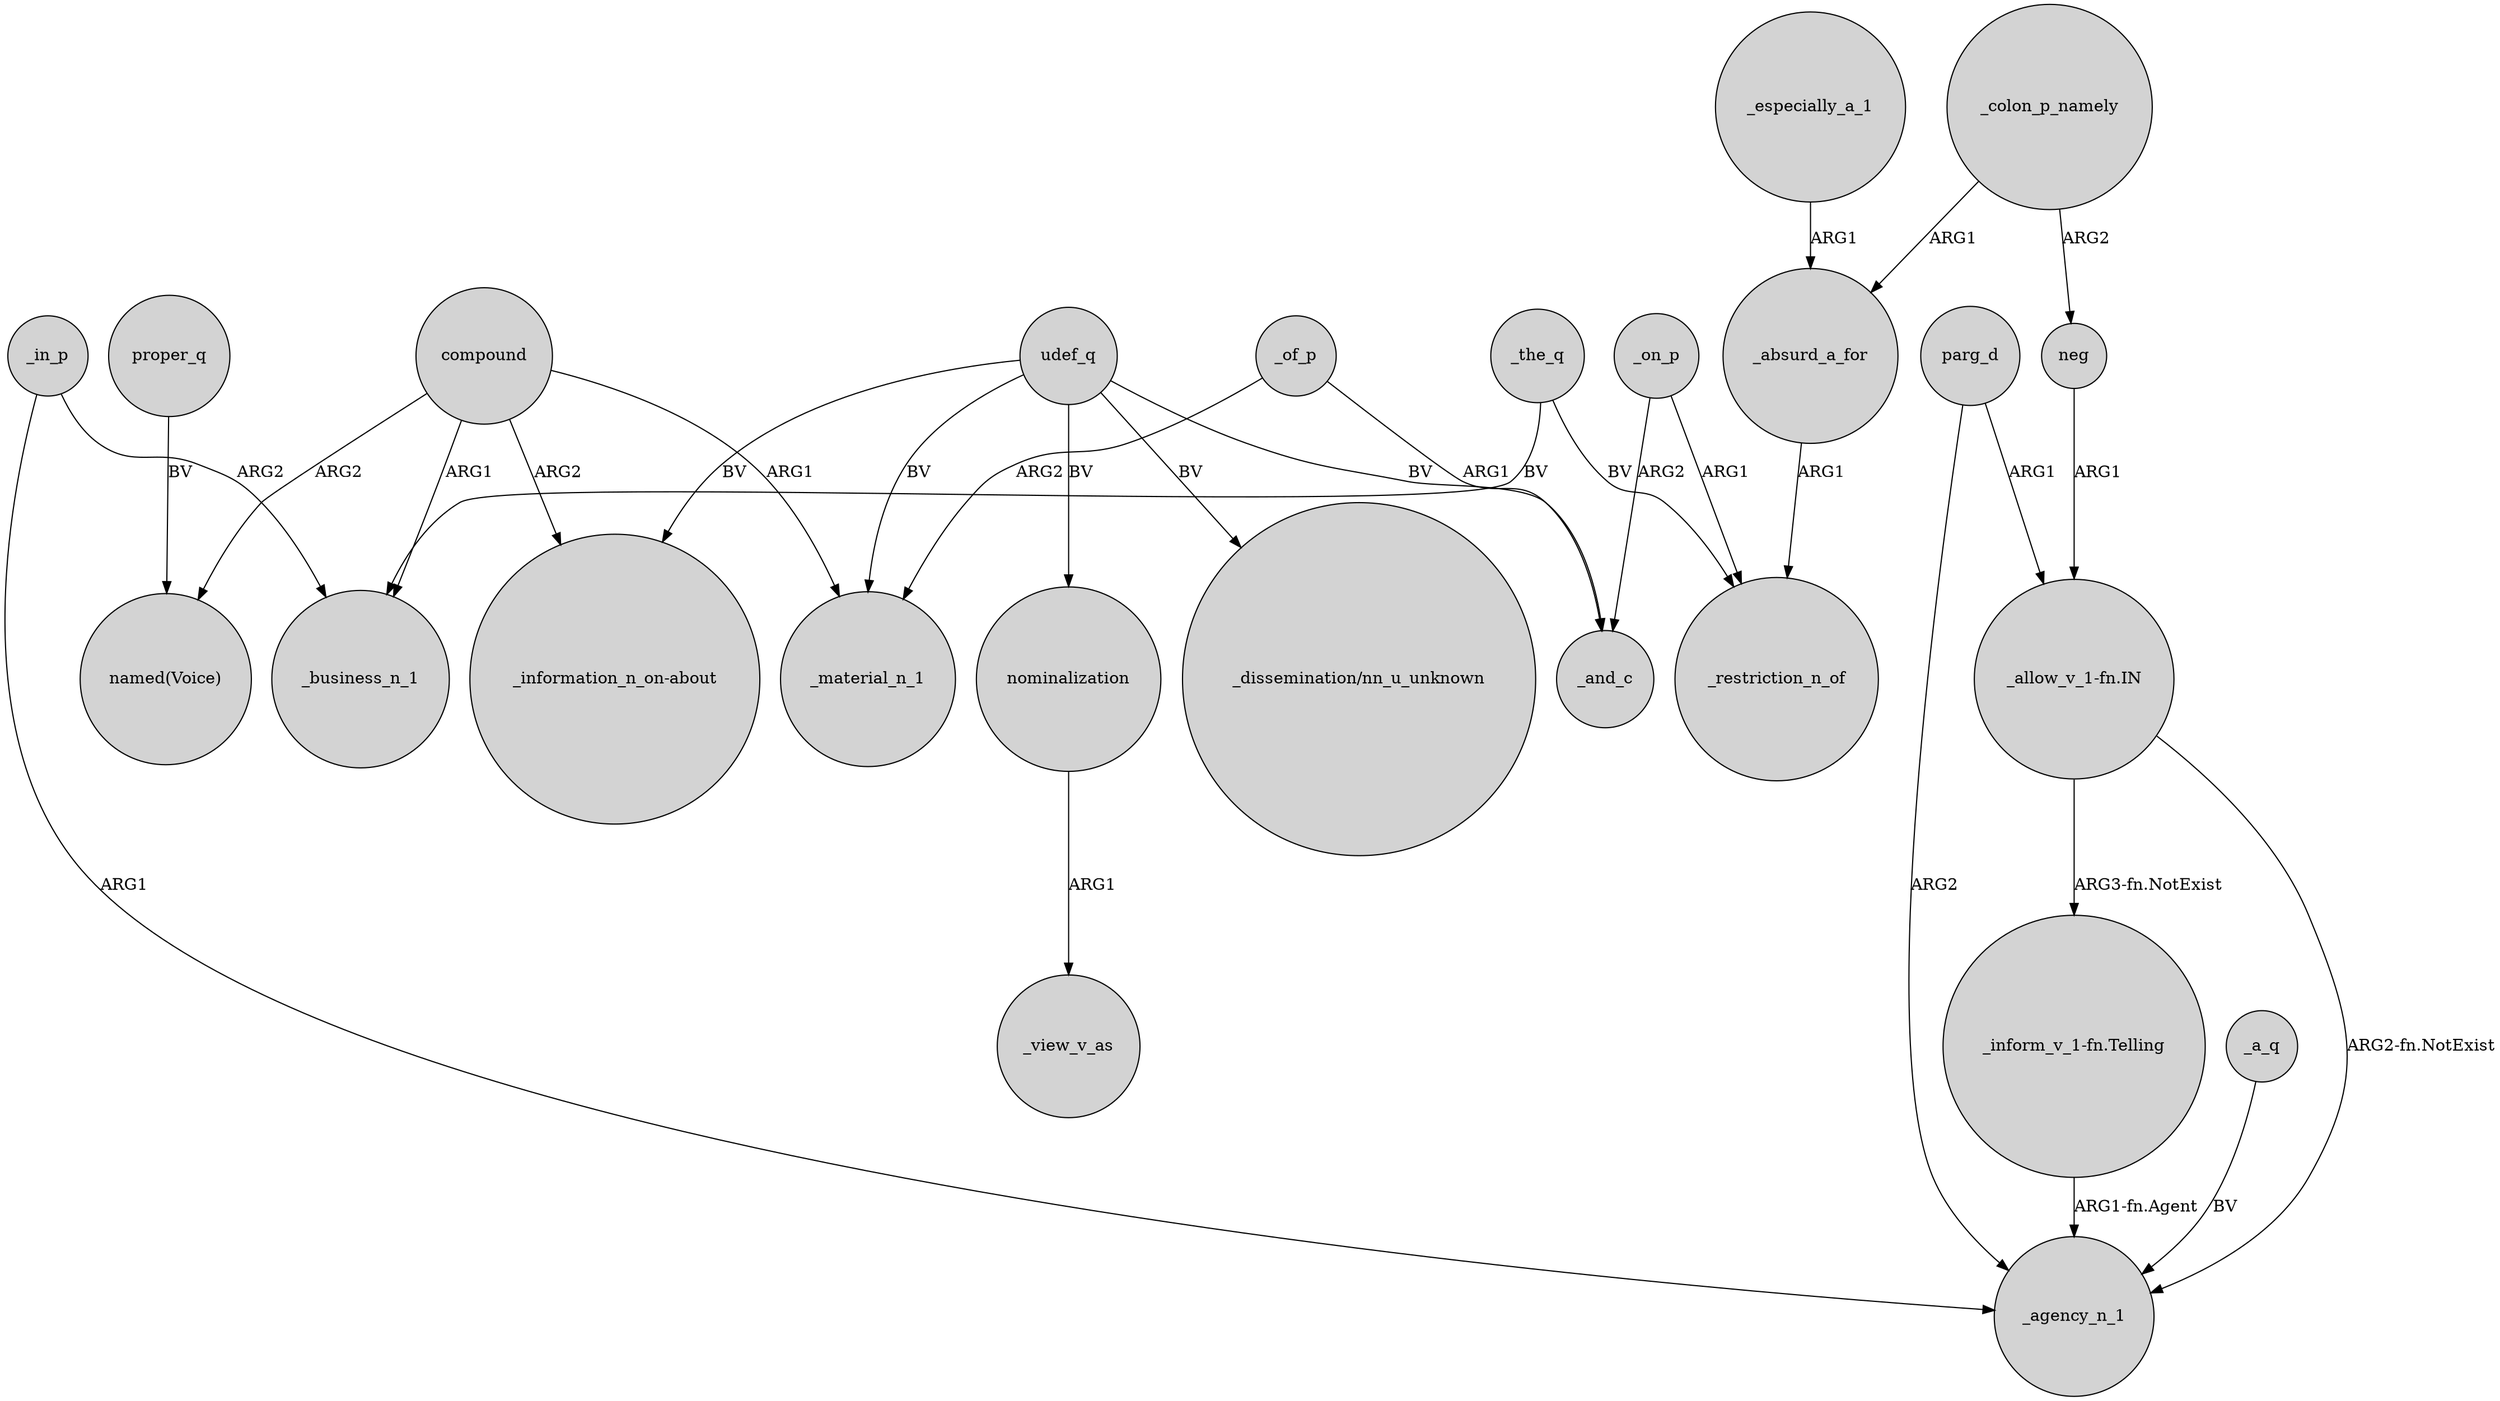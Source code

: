 digraph {
	node [shape=circle style=filled]
	_the_q -> _business_n_1 [label=BV]
	_colon_p_namely -> _absurd_a_for [label=ARG1]
	compound -> "named(Voice)" [label=ARG2]
	_in_p -> _agency_n_1 [label=ARG1]
	udef_q -> "_dissemination/nn_u_unknown" [label=BV]
	compound -> "_information_n_on-about" [label=ARG2]
	_absurd_a_for -> _restriction_n_of [label=ARG1]
	_the_q -> _restriction_n_of [label=BV]
	compound -> _material_n_1 [label=ARG1]
	_in_p -> _business_n_1 [label=ARG2]
	"_allow_v_1-fn.IN" -> "_inform_v_1-fn.Telling" [label="ARG3-fn.NotExist"]
	parg_d -> _agency_n_1 [label=ARG2]
	udef_q -> "_information_n_on-about" [label=BV]
	compound -> _business_n_1 [label=ARG1]
	"_inform_v_1-fn.Telling" -> _agency_n_1 [label="ARG1-fn.Agent"]
	_of_p -> _and_c [label=ARG1]
	udef_q -> nominalization [label=BV]
	_a_q -> _agency_n_1 [label=BV]
	neg -> "_allow_v_1-fn.IN" [label=ARG1]
	_on_p -> _and_c [label=ARG2]
	_of_p -> _material_n_1 [label=ARG2]
	"_allow_v_1-fn.IN" -> _agency_n_1 [label="ARG2-fn.NotExist"]
	nominalization -> _view_v_as [label=ARG1]
	proper_q -> "named(Voice)" [label=BV]
	_colon_p_namely -> neg [label=ARG2]
	_especially_a_1 -> _absurd_a_for [label=ARG1]
	udef_q -> _and_c [label=BV]
	_on_p -> _restriction_n_of [label=ARG1]
	parg_d -> "_allow_v_1-fn.IN" [label=ARG1]
	udef_q -> _material_n_1 [label=BV]
}
